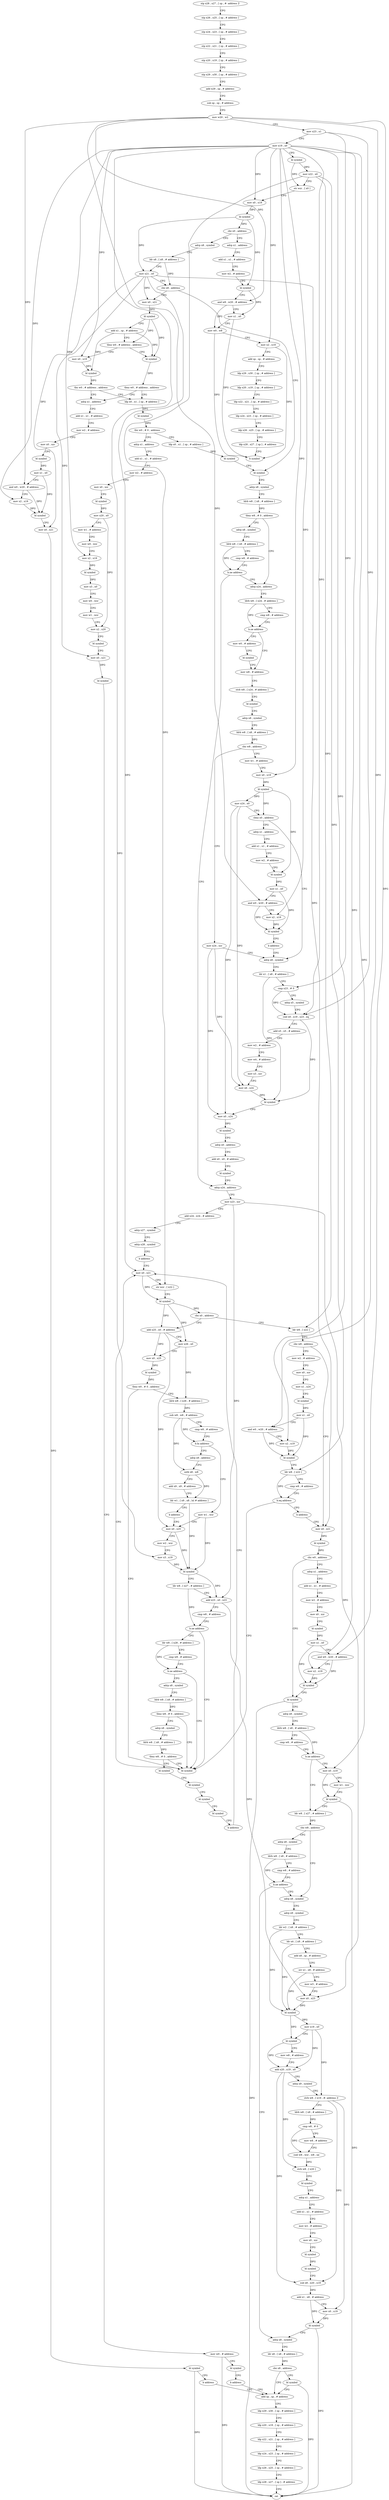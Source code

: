 digraph "func" {
"4215660" [label = "stp x28 , x27 , [ sp , #- address ]!" ]
"4215664" [label = "stp x26 , x25 , [ sp , # address ]" ]
"4215668" [label = "stp x24 , x23 , [ sp , # address ]" ]
"4215672" [label = "stp x22 , x21 , [ sp , # address ]" ]
"4215676" [label = "stp x20 , x19 , [ sp , # address ]" ]
"4215680" [label = "stp x29 , x30 , [ sp , # address ]" ]
"4215684" [label = "add x29 , sp , # address" ]
"4215688" [label = "sub sp , sp , # address" ]
"4215692" [label = "mov w20 , w2" ]
"4215696" [label = "mov x23 , x1" ]
"4215700" [label = "mov x19 , x0" ]
"4215704" [label = "bl symbol" ]
"4215708" [label = "mov x22 , x0" ]
"4215712" [label = "str wzr , [ x0 ]" ]
"4215716" [label = "mov x0 , x19" ]
"4215720" [label = "bl symbol" ]
"4215724" [label = "cbz x0 , address" ]
"4215860" [label = "adrp x1 , address" ]
"4215728" [label = "adrp x8 , symbol" ]
"4215864" [label = "add x1 , x1 , # address" ]
"4215868" [label = "mov w2 , # address" ]
"4215872" [label = "bl symbol" ]
"4215876" [label = "and w8 , w20 , # address" ]
"4215880" [label = "mov x1 , x0" ]
"4215884" [label = "mov w0 , w8" ]
"4215888" [label = "mov x2 , x19" ]
"4215892" [label = "add sp , sp , # address" ]
"4215896" [label = "ldp x29 , x30 , [ sp , # address ]" ]
"4215900" [label = "ldp x20 , x19 , [ sp , # address ]" ]
"4215904" [label = "ldp x22 , x21 , [ sp , # address ]" ]
"4215908" [label = "ldp x24 , x23 , [ sp , # address ]" ]
"4215912" [label = "ldp x26 , x25 , [ sp , # address ]" ]
"4215916" [label = "ldp x28 , x27 , [ sp ] , # address" ]
"4215920" [label = "b symbol" ]
"4215732" [label = "ldr x8 , [ x8 , # address ]" ]
"4215736" [label = "mov x21 , x0" ]
"4215740" [label = "cbz x8 , address" ]
"4215992" [label = "bl symbol" ]
"4215744" [label = "mov x0 , x21" ]
"4215996" [label = "adrp x8 , symbol" ]
"4216000" [label = "ldrb w8 , [ x8 , # address ]" ]
"4216004" [label = "tbnz w8 , # 0 , address" ]
"4216024" [label = "adrp x24 , address" ]
"4216008" [label = "adrp x8 , symbol" ]
"4215748" [label = "bl symbol" ]
"4215752" [label = "add x1 , sp , # address" ]
"4215756" [label = "tbnz w0 , # address , address" ]
"4215924" [label = "mov x0 , x19" ]
"4215760" [label = "bl symbol" ]
"4216028" [label = "ldrb w8 , [ x24 , # address ]" ]
"4216032" [label = "cmp w8 , # address" ]
"4216036" [label = "b.ne address" ]
"4216048" [label = "mov w8 , # address" ]
"4216040" [label = "mov w0 , # address" ]
"4216012" [label = "ldrb w8 , [ x8 , # address ]" ]
"4216016" [label = "cmp w8 , # address" ]
"4216020" [label = "b.ne address" ]
"4216196" [label = "adrp x24 , address" ]
"4215928" [label = "bl symbol" ]
"4215932" [label = "tbz w0 , # address , address" ]
"4215768" [label = "ldp x0 , x1 , [ sp , # address ]" ]
"4215936" [label = "adrp x1 , address" ]
"4215764" [label = "tbnz w0 , # address , address" ]
"4216052" [label = "strb w8 , [ x24 , # address ]" ]
"4216056" [label = "bl symbol" ]
"4216060" [label = "adrp x8 , symbol" ]
"4216064" [label = "ldrb w8 , [ x8 , # address ]" ]
"4216068" [label = "cbz w8 , address" ]
"4216128" [label = "mov x24 , xzr" ]
"4216072" [label = "mov w1 , # address" ]
"4216044" [label = "bl symbol" ]
"4216200" [label = "mov x23 , xzr" ]
"4216204" [label = "add x24 , x24 , # address" ]
"4216208" [label = "adrp x27 , symbol" ]
"4216212" [label = "adrp x28 , symbol" ]
"4216216" [label = "b address" ]
"4216224" [label = "mov x0 , x21" ]
"4215772" [label = "bl symbol" ]
"4215776" [label = "tbz w0 , # 0 , address" ]
"4215984" [label = "ldp x0 , x1 , [ sp , # address ]" ]
"4215780" [label = "adrp x1 , address" ]
"4215940" [label = "add x1 , x1 , # address" ]
"4215944" [label = "mov w2 , # address" ]
"4215948" [label = "mov x0 , xzr" ]
"4215952" [label = "bl symbol" ]
"4215956" [label = "mov x1 , x0" ]
"4215960" [label = "and w0 , w20 , # address" ]
"4215964" [label = "mov x2 , x19" ]
"4215968" [label = "bl symbol" ]
"4215972" [label = "mov x0 , x21" ]
"4215976" [label = "bl symbol" ]
"4215980" [label = "b address" ]
"4216688" [label = "add sp , sp , # address" ]
"4216132" [label = "adrp x8 , symbol" ]
"4216076" [label = "mov x0 , x19" ]
"4216080" [label = "bl symbol" ]
"4216084" [label = "mov x24 , x0" ]
"4216088" [label = "cbnz x0 , address" ]
"4216092" [label = "adrp x1 , address" ]
"4216228" [label = "str wzr , [ x22 ]" ]
"4216232" [label = "bl symbol" ]
"4216236" [label = "cbz x0 , address" ]
"4216296" [label = "ldr w8 , [ x22 ]" ]
"4216240" [label = "add x25 , x0 , # address" ]
"4215988" [label = "bl symbol" ]
"4215784" [label = "add x1 , x1 , # address" ]
"4215788" [label = "mov w2 , # address" ]
"4215792" [label = "mov x0 , xzr" ]
"4215796" [label = "bl symbol" ]
"4215800" [label = "mov x20 , x0" ]
"4215804" [label = "mov w1 , # address" ]
"4215808" [label = "mov w0 , wzr" ]
"4215812" [label = "mov x2 , x19" ]
"4215816" [label = "bl symbol" ]
"4215820" [label = "mov x3 , x0" ]
"4215824" [label = "mov w0 , wzr" ]
"4215828" [label = "mov w1 , wzr" ]
"4215832" [label = "mov x2 , x20" ]
"4215836" [label = "bl symbol" ]
"4215840" [label = "mov x0 , x21" ]
"4215844" [label = "bl symbol" ]
"4215848" [label = "mov w0 , # address" ]
"4215852" [label = "bl symbol" ]
"4215856" [label = "b address" ]
"4216692" [label = "ldp x29 , x30 , [ sp , # address ]" ]
"4216696" [label = "ldp x20 , x19 , [ sp , # address ]" ]
"4216700" [label = "ldp x22 , x21 , [ sp , # address ]" ]
"4216704" [label = "ldp x24 , x23 , [ sp , # address ]" ]
"4216708" [label = "ldp x26 , x25 , [ sp , # address ]" ]
"4216712" [label = "ldp x28 , x27 , [ sp ] , # address" ]
"4216716" [label = "ret" ]
"4216136" [label = "ldr x1 , [ x8 , # address ]" ]
"4216140" [label = "cmp x23 , # 0" ]
"4216144" [label = "adrp x5 , symbol" ]
"4216148" [label = "csel x0 , x19 , x23 , eq" ]
"4216152" [label = "add x5 , x5 , # address" ]
"4216156" [label = "mov w2 , # address" ]
"4216160" [label = "mov w4 , # address" ]
"4216164" [label = "mov x3 , xzr" ]
"4216168" [label = "mov x6 , x24" ]
"4216172" [label = "bl symbol" ]
"4216176" [label = "mov x0 , x24" ]
"4216180" [label = "bl symbol" ]
"4216184" [label = "adrp x0 , address" ]
"4216188" [label = "add x0 , x0 , # address" ]
"4216192" [label = "bl symbol" ]
"4216096" [label = "add x1 , x1 , # address" ]
"4216100" [label = "mov w2 , # address" ]
"4216104" [label = "bl symbol" ]
"4216108" [label = "mov x1 , x0" ]
"4216112" [label = "and w0 , w20 , # address" ]
"4216116" [label = "mov x2 , x19" ]
"4216120" [label = "bl symbol" ]
"4216124" [label = "b address" ]
"4216300" [label = "cbz w8 , address" ]
"4216444" [label = "mov x0 , x21" ]
"4216304" [label = "mov w2 , # address" ]
"4216244" [label = "mov x26 , x0" ]
"4216248" [label = "mov x0 , x25" ]
"4216252" [label = "bl symbol" ]
"4216256" [label = "tbnz w0 , # 0 , address" ]
"4216220" [label = "bl symbol" ]
"4216260" [label = "ldrb w8 , [ x26 , # address ]" ]
"4216448" [label = "bl symbol" ]
"4216452" [label = "cbz w0 , address" ]
"4216492" [label = "bl symbol" ]
"4216456" [label = "adrp x1 , address" ]
"4216308" [label = "mov x0 , xzr" ]
"4216312" [label = "mov x1 , x24" ]
"4216316" [label = "bl symbol" ]
"4216320" [label = "mov x1 , x0" ]
"4216324" [label = "and w0 , w20 , # address" ]
"4216328" [label = "mov x2 , x19" ]
"4216332" [label = "bl symbol" ]
"4216336" [label = "ldr w8 , [ x22 ]" ]
"4216340" [label = "cmp w8 , # address" ]
"4216344" [label = "b.eq address" ]
"4216348" [label = "b address" ]
"4216264" [label = "sub w8 , w8 , # address" ]
"4216268" [label = "cmp w8 , # address" ]
"4216272" [label = "b.hi address" ]
"4216352" [label = "mov w1 , wzr" ]
"4216276" [label = "adrp x9 , address" ]
"4216496" [label = "adrp x8 , symbol" ]
"4216500" [label = "ldrb w8 , [ x8 , # address ]" ]
"4216504" [label = "cmp w8 , # address" ]
"4216508" [label = "b.ne address" ]
"4216524" [label = "ldr w8 , [ x27 , # address ]" ]
"4216512" [label = "mov x0 , x19" ]
"4216460" [label = "add x1 , x1 , # address" ]
"4216464" [label = "mov w2 , # address" ]
"4216468" [label = "mov x0 , xzr" ]
"4216472" [label = "bl symbol" ]
"4216476" [label = "mov x1 , x0" ]
"4216480" [label = "and w0 , w20 , # address" ]
"4216484" [label = "mov x2 , x19" ]
"4216488" [label = "bl symbol" ]
"4216356" [label = "mov x0 , x25" ]
"4216280" [label = "sxtb x8 , w8" ]
"4216284" [label = "add x9 , x9 , # address" ]
"4216288" [label = "ldr w1 , [ x9 , x8 , lsl # address ]" ]
"4216292" [label = "b address" ]
"4216528" [label = "cbz w8 , address" ]
"4216548" [label = "adrp x8 , symbol" ]
"4216532" [label = "adrp x8 , symbol" ]
"4216516" [label = "mov w1 , wzr" ]
"4216520" [label = "bl symbol" ]
"4216388" [label = "ldr w8 , [ x28 , # address ]" ]
"4216392" [label = "cmp w8 , # address" ]
"4216396" [label = "b.ne address" ]
"4216400" [label = "adrp x8 , symbol" ]
"4216360" [label = "mov w2 , wzr" ]
"4216364" [label = "mov x3 , x19" ]
"4216368" [label = "bl symbol" ]
"4216372" [label = "ldr w8 , [ x27 , # address ]" ]
"4216376" [label = "add x23 , x0 , x23" ]
"4216380" [label = "cmp w8 , # address" ]
"4216384" [label = "b.ne address" ]
"4216552" [label = "adrp x9 , symbol" ]
"4216556" [label = "ldr w2 , [ x8 , # address ]" ]
"4216560" [label = "ldr x4 , [ x9 , # address ]" ]
"4216564" [label = "add x8 , sp , # address" ]
"4216568" [label = "orr x1 , x8 , # address" ]
"4216572" [label = "mov w3 , # address" ]
"4216576" [label = "mov x0 , x23" ]
"4216580" [label = "bl symbol" ]
"4216584" [label = "mov x19 , x0" ]
"4216588" [label = "bl symbol" ]
"4216592" [label = "mov w8 , # address" ]
"4216596" [label = "add x20 , x19 , x0" ]
"4216600" [label = "adrp x9 , symbol" ]
"4216604" [label = "strb w8 , [ x19 , #- address ]!" ]
"4216608" [label = "ldrb w8 , [ x9 , # address ]" ]
"4216612" [label = "cmp w8 , # 0" ]
"4216616" [label = "mov w8 , # address" ]
"4216620" [label = "csel w8 , wzr , w8 , ne" ]
"4216624" [label = "strb w8 , [ x20 ]" ]
"4216628" [label = "bl symbol" ]
"4216632" [label = "adrp x1 , address" ]
"4216636" [label = "add x1 , x1 , # address" ]
"4216640" [label = "mov w2 , # address" ]
"4216644" [label = "mov x0 , xzr" ]
"4216648" [label = "bl symbol" ]
"4216652" [label = "bl symbol" ]
"4216656" [label = "sub x8 , x20 , x19" ]
"4216660" [label = "add x1 , x8 , # address" ]
"4216664" [label = "mov x0 , x19" ]
"4216668" [label = "bl symbol" ]
"4216672" [label = "adrp x8 , symbol" ]
"4216536" [label = "ldrb w8 , [ x8 , # address ]" ]
"4216540" [label = "cmp w8 , # address" ]
"4216544" [label = "b.ne address" ]
"4216404" [label = "ldrb w8 , [ x8 , # address ]" ]
"4216408" [label = "tbnz w8 , # 0 , address" ]
"4216412" [label = "adrp x8 , symbol" ]
"4216684" [label = "bl symbol" ]
"4216676" [label = "ldr x8 , [ x8 , # address ]" ]
"4216680" [label = "cbz x8 , address" ]
"4216416" [label = "ldrb w8 , [ x8 , # address ]" ]
"4216420" [label = "tbnz w8 , # 0 , address" ]
"4216424" [label = "bl symbol" ]
"4216428" [label = "bl symbol" ]
"4216432" [label = "bl symbol" ]
"4216436" [label = "bl symbol" ]
"4216440" [label = "b address" ]
"4215660" -> "4215664" [ label = "CFG" ]
"4215664" -> "4215668" [ label = "CFG" ]
"4215668" -> "4215672" [ label = "CFG" ]
"4215672" -> "4215676" [ label = "CFG" ]
"4215676" -> "4215680" [ label = "CFG" ]
"4215680" -> "4215684" [ label = "CFG" ]
"4215684" -> "4215688" [ label = "CFG" ]
"4215688" -> "4215692" [ label = "CFG" ]
"4215692" -> "4215696" [ label = "CFG" ]
"4215692" -> "4215876" [ label = "DFG" ]
"4215692" -> "4215960" [ label = "DFG" ]
"4215692" -> "4216112" [ label = "DFG" ]
"4215692" -> "4216324" [ label = "DFG" ]
"4215692" -> "4216480" [ label = "DFG" ]
"4215696" -> "4215700" [ label = "CFG" ]
"4215696" -> "4216140" [ label = "DFG" ]
"4215696" -> "4216148" [ label = "DFG" ]
"4215700" -> "4215704" [ label = "CFG" ]
"4215700" -> "4215716" [ label = "DFG" ]
"4215700" -> "4215888" [ label = "DFG" ]
"4215700" -> "4215924" [ label = "DFG" ]
"4215700" -> "4215964" [ label = "DFG" ]
"4215700" -> "4216076" [ label = "DFG" ]
"4215700" -> "4215812" [ label = "DFG" ]
"4215700" -> "4216116" [ label = "DFG" ]
"4215700" -> "4216148" [ label = "DFG" ]
"4215700" -> "4216328" [ label = "DFG" ]
"4215700" -> "4216484" [ label = "DFG" ]
"4215700" -> "4216512" [ label = "DFG" ]
"4215700" -> "4216364" [ label = "DFG" ]
"4215704" -> "4215708" [ label = "DFG" ]
"4215704" -> "4215712" [ label = "DFG" ]
"4215708" -> "4215712" [ label = "CFG" ]
"4215708" -> "4216228" [ label = "DFG" ]
"4215708" -> "4216296" [ label = "DFG" ]
"4215708" -> "4216336" [ label = "DFG" ]
"4215712" -> "4215716" [ label = "CFG" ]
"4215716" -> "4215720" [ label = "DFG" ]
"4215720" -> "4215724" [ label = "DFG" ]
"4215720" -> "4215872" [ label = "DFG" ]
"4215720" -> "4215736" [ label = "DFG" ]
"4215724" -> "4215860" [ label = "CFG" ]
"4215724" -> "4215728" [ label = "CFG" ]
"4215860" -> "4215864" [ label = "CFG" ]
"4215728" -> "4215732" [ label = "CFG" ]
"4215864" -> "4215868" [ label = "CFG" ]
"4215868" -> "4215872" [ label = "CFG" ]
"4215872" -> "4215876" [ label = "CFG" ]
"4215872" -> "4215880" [ label = "DFG" ]
"4215876" -> "4215880" [ label = "CFG" ]
"4215876" -> "4215884" [ label = "DFG" ]
"4215880" -> "4215884" [ label = "CFG" ]
"4215880" -> "4215920" [ label = "DFG" ]
"4215884" -> "4215888" [ label = "CFG" ]
"4215884" -> "4215920" [ label = "DFG" ]
"4215888" -> "4215892" [ label = "CFG" ]
"4215888" -> "4215920" [ label = "DFG" ]
"4215892" -> "4215896" [ label = "CFG" ]
"4215896" -> "4215900" [ label = "CFG" ]
"4215900" -> "4215904" [ label = "CFG" ]
"4215904" -> "4215908" [ label = "CFG" ]
"4215908" -> "4215912" [ label = "CFG" ]
"4215912" -> "4215916" [ label = "CFG" ]
"4215916" -> "4215920" [ label = "CFG" ]
"4215732" -> "4215736" [ label = "CFG" ]
"4215732" -> "4215740" [ label = "DFG" ]
"4215736" -> "4215740" [ label = "CFG" ]
"4215736" -> "4215744" [ label = "DFG" ]
"4215736" -> "4215972" [ label = "DFG" ]
"4215736" -> "4216224" [ label = "DFG" ]
"4215736" -> "4215840" [ label = "DFG" ]
"4215736" -> "4216444" [ label = "DFG" ]
"4215740" -> "4215992" [ label = "CFG" ]
"4215740" -> "4215744" [ label = "CFG" ]
"4215992" -> "4215996" [ label = "CFG" ]
"4215744" -> "4215748" [ label = "DFG" ]
"4215996" -> "4216000" [ label = "CFG" ]
"4216000" -> "4216004" [ label = "DFG" ]
"4216004" -> "4216024" [ label = "CFG" ]
"4216004" -> "4216008" [ label = "CFG" ]
"4216024" -> "4216028" [ label = "CFG" ]
"4216008" -> "4216012" [ label = "CFG" ]
"4215748" -> "4215752" [ label = "CFG" ]
"4215748" -> "4215756" [ label = "DFG" ]
"4215748" -> "4215760" [ label = "DFG" ]
"4215752" -> "4215756" [ label = "CFG" ]
"4215752" -> "4215928" [ label = "DFG" ]
"4215752" -> "4215760" [ label = "DFG" ]
"4215756" -> "4215924" [ label = "CFG" ]
"4215756" -> "4215760" [ label = "CFG" ]
"4215924" -> "4215928" [ label = "DFG" ]
"4215760" -> "4215764" [ label = "DFG" ]
"4216028" -> "4216032" [ label = "CFG" ]
"4216028" -> "4216036" [ label = "DFG" ]
"4216032" -> "4216036" [ label = "CFG" ]
"4216036" -> "4216048" [ label = "CFG" ]
"4216036" -> "4216040" [ label = "CFG" ]
"4216048" -> "4216052" [ label = "CFG" ]
"4216040" -> "4216044" [ label = "CFG" ]
"4216012" -> "4216016" [ label = "CFG" ]
"4216012" -> "4216020" [ label = "DFG" ]
"4216016" -> "4216020" [ label = "CFG" ]
"4216020" -> "4216196" [ label = "CFG" ]
"4216020" -> "4216024" [ label = "CFG" ]
"4216196" -> "4216200" [ label = "CFG" ]
"4215928" -> "4215932" [ label = "DFG" ]
"4215932" -> "4215768" [ label = "CFG" ]
"4215932" -> "4215936" [ label = "CFG" ]
"4215768" -> "4215772" [ label = "DFG" ]
"4215936" -> "4215940" [ label = "CFG" ]
"4215764" -> "4215936" [ label = "CFG" ]
"4215764" -> "4215768" [ label = "CFG" ]
"4216052" -> "4216056" [ label = "CFG" ]
"4216056" -> "4216060" [ label = "CFG" ]
"4216060" -> "4216064" [ label = "CFG" ]
"4216064" -> "4216068" [ label = "DFG" ]
"4216068" -> "4216128" [ label = "CFG" ]
"4216068" -> "4216072" [ label = "CFG" ]
"4216128" -> "4216132" [ label = "CFG" ]
"4216128" -> "4216168" [ label = "DFG" ]
"4216128" -> "4216176" [ label = "DFG" ]
"4216072" -> "4216076" [ label = "CFG" ]
"4216044" -> "4216048" [ label = "CFG" ]
"4216200" -> "4216204" [ label = "CFG" ]
"4216200" -> "4216376" [ label = "DFG" ]
"4216200" -> "4216576" [ label = "DFG" ]
"4216204" -> "4216208" [ label = "CFG" ]
"4216208" -> "4216212" [ label = "CFG" ]
"4216212" -> "4216216" [ label = "CFG" ]
"4216216" -> "4216224" [ label = "CFG" ]
"4216224" -> "4216228" [ label = "CFG" ]
"4216224" -> "4216232" [ label = "DFG" ]
"4215772" -> "4215776" [ label = "DFG" ]
"4215776" -> "4215984" [ label = "CFG" ]
"4215776" -> "4215780" [ label = "CFG" ]
"4215984" -> "4215988" [ label = "DFG" ]
"4215780" -> "4215784" [ label = "CFG" ]
"4215940" -> "4215944" [ label = "CFG" ]
"4215944" -> "4215948" [ label = "CFG" ]
"4215948" -> "4215952" [ label = "CFG" ]
"4215952" -> "4215956" [ label = "DFG" ]
"4215956" -> "4215960" [ label = "CFG" ]
"4215956" -> "4215968" [ label = "DFG" ]
"4215960" -> "4215964" [ label = "CFG" ]
"4215960" -> "4215968" [ label = "DFG" ]
"4215964" -> "4215968" [ label = "DFG" ]
"4215968" -> "4215972" [ label = "CFG" ]
"4215972" -> "4215976" [ label = "DFG" ]
"4215976" -> "4215980" [ label = "CFG" ]
"4215976" -> "4216716" [ label = "DFG" ]
"4215980" -> "4216688" [ label = "CFG" ]
"4216688" -> "4216692" [ label = "CFG" ]
"4216132" -> "4216136" [ label = "CFG" ]
"4216076" -> "4216080" [ label = "DFG" ]
"4216080" -> "4216084" [ label = "DFG" ]
"4216080" -> "4216088" [ label = "DFG" ]
"4216080" -> "4216104" [ label = "DFG" ]
"4216084" -> "4216088" [ label = "CFG" ]
"4216084" -> "4216168" [ label = "DFG" ]
"4216084" -> "4216176" [ label = "DFG" ]
"4216088" -> "4216132" [ label = "CFG" ]
"4216088" -> "4216092" [ label = "CFG" ]
"4216092" -> "4216096" [ label = "CFG" ]
"4216228" -> "4216232" [ label = "CFG" ]
"4216232" -> "4216236" [ label = "DFG" ]
"4216232" -> "4216240" [ label = "DFG" ]
"4216232" -> "4216244" [ label = "DFG" ]
"4216236" -> "4216296" [ label = "CFG" ]
"4216236" -> "4216240" [ label = "CFG" ]
"4216296" -> "4216300" [ label = "DFG" ]
"4216240" -> "4216244" [ label = "CFG" ]
"4216240" -> "4216248" [ label = "DFG" ]
"4216240" -> "4216356" [ label = "DFG" ]
"4215988" -> "4215992" [ label = "CFG" ]
"4215784" -> "4215788" [ label = "CFG" ]
"4215788" -> "4215792" [ label = "CFG" ]
"4215792" -> "4215796" [ label = "CFG" ]
"4215796" -> "4215800" [ label = "DFG" ]
"4215800" -> "4215804" [ label = "CFG" ]
"4215800" -> "4215832" [ label = "DFG" ]
"4215804" -> "4215808" [ label = "CFG" ]
"4215808" -> "4215812" [ label = "CFG" ]
"4215812" -> "4215816" [ label = "DFG" ]
"4215816" -> "4215820" [ label = "DFG" ]
"4215820" -> "4215824" [ label = "CFG" ]
"4215824" -> "4215828" [ label = "CFG" ]
"4215828" -> "4215832" [ label = "CFG" ]
"4215832" -> "4215836" [ label = "CFG" ]
"4215836" -> "4215840" [ label = "CFG" ]
"4215840" -> "4215844" [ label = "DFG" ]
"4215844" -> "4215848" [ label = "CFG" ]
"4215848" -> "4215852" [ label = "CFG" ]
"4215848" -> "4216716" [ label = "DFG" ]
"4215852" -> "4215856" [ label = "CFG" ]
"4215856" -> "4216688" [ label = "CFG" ]
"4216692" -> "4216696" [ label = "CFG" ]
"4216696" -> "4216700" [ label = "CFG" ]
"4216700" -> "4216704" [ label = "CFG" ]
"4216704" -> "4216708" [ label = "CFG" ]
"4216708" -> "4216712" [ label = "CFG" ]
"4216712" -> "4216716" [ label = "CFG" ]
"4216136" -> "4216140" [ label = "CFG" ]
"4216136" -> "4216172" [ label = "DFG" ]
"4216140" -> "4216144" [ label = "CFG" ]
"4216140" -> "4216148" [ label = "DFG" ]
"4216144" -> "4216148" [ label = "CFG" ]
"4216148" -> "4216152" [ label = "CFG" ]
"4216148" -> "4216172" [ label = "DFG" ]
"4216152" -> "4216156" [ label = "CFG" ]
"4216156" -> "4216160" [ label = "CFG" ]
"4216160" -> "4216164" [ label = "CFG" ]
"4216164" -> "4216168" [ label = "CFG" ]
"4216168" -> "4216172" [ label = "DFG" ]
"4216172" -> "4216176" [ label = "CFG" ]
"4216176" -> "4216180" [ label = "DFG" ]
"4216180" -> "4216184" [ label = "CFG" ]
"4216184" -> "4216188" [ label = "CFG" ]
"4216188" -> "4216192" [ label = "CFG" ]
"4216192" -> "4216196" [ label = "CFG" ]
"4216096" -> "4216100" [ label = "CFG" ]
"4216100" -> "4216104" [ label = "CFG" ]
"4216104" -> "4216108" [ label = "DFG" ]
"4216108" -> "4216112" [ label = "CFG" ]
"4216108" -> "4216120" [ label = "DFG" ]
"4216112" -> "4216116" [ label = "CFG" ]
"4216112" -> "4216120" [ label = "DFG" ]
"4216116" -> "4216120" [ label = "DFG" ]
"4216120" -> "4216124" [ label = "CFG" ]
"4216124" -> "4216132" [ label = "CFG" ]
"4216300" -> "4216444" [ label = "CFG" ]
"4216300" -> "4216304" [ label = "CFG" ]
"4216444" -> "4216448" [ label = "DFG" ]
"4216304" -> "4216308" [ label = "CFG" ]
"4216244" -> "4216248" [ label = "CFG" ]
"4216244" -> "4216260" [ label = "DFG" ]
"4216248" -> "4216252" [ label = "DFG" ]
"4216252" -> "4216256" [ label = "DFG" ]
"4216256" -> "4216220" [ label = "CFG" ]
"4216256" -> "4216260" [ label = "CFG" ]
"4216220" -> "4216224" [ label = "CFG" ]
"4216260" -> "4216264" [ label = "DFG" ]
"4216448" -> "4216452" [ label = "DFG" ]
"4216452" -> "4216492" [ label = "CFG" ]
"4216452" -> "4216456" [ label = "CFG" ]
"4216492" -> "4216496" [ label = "CFG" ]
"4216492" -> "4216716" [ label = "DFG" ]
"4216456" -> "4216460" [ label = "CFG" ]
"4216308" -> "4216312" [ label = "CFG" ]
"4216312" -> "4216316" [ label = "CFG" ]
"4216316" -> "4216320" [ label = "DFG" ]
"4216320" -> "4216324" [ label = "CFG" ]
"4216320" -> "4216332" [ label = "DFG" ]
"4216324" -> "4216328" [ label = "CFG" ]
"4216324" -> "4216332" [ label = "DFG" ]
"4216328" -> "4216332" [ label = "DFG" ]
"4216332" -> "4216336" [ label = "CFG" ]
"4216336" -> "4216340" [ label = "CFG" ]
"4216336" -> "4216344" [ label = "DFG" ]
"4216340" -> "4216344" [ label = "CFG" ]
"4216344" -> "4216220" [ label = "CFG" ]
"4216344" -> "4216348" [ label = "CFG" ]
"4216348" -> "4216444" [ label = "CFG" ]
"4216264" -> "4216268" [ label = "CFG" ]
"4216264" -> "4216272" [ label = "DFG" ]
"4216264" -> "4216280" [ label = "DFG" ]
"4216268" -> "4216272" [ label = "CFG" ]
"4216272" -> "4216352" [ label = "CFG" ]
"4216272" -> "4216276" [ label = "CFG" ]
"4216352" -> "4216356" [ label = "CFG" ]
"4216352" -> "4216368" [ label = "DFG" ]
"4216276" -> "4216280" [ label = "CFG" ]
"4216496" -> "4216500" [ label = "CFG" ]
"4216500" -> "4216504" [ label = "CFG" ]
"4216500" -> "4216508" [ label = "DFG" ]
"4216504" -> "4216508" [ label = "CFG" ]
"4216508" -> "4216524" [ label = "CFG" ]
"4216508" -> "4216512" [ label = "CFG" ]
"4216524" -> "4216528" [ label = "DFG" ]
"4216512" -> "4216516" [ label = "CFG" ]
"4216512" -> "4216520" [ label = "DFG" ]
"4216460" -> "4216464" [ label = "CFG" ]
"4216464" -> "4216468" [ label = "CFG" ]
"4216468" -> "4216472" [ label = "CFG" ]
"4216472" -> "4216476" [ label = "DFG" ]
"4216476" -> "4216480" [ label = "CFG" ]
"4216476" -> "4216488" [ label = "DFG" ]
"4216480" -> "4216484" [ label = "CFG" ]
"4216480" -> "4216488" [ label = "DFG" ]
"4216484" -> "4216488" [ label = "DFG" ]
"4216488" -> "4216492" [ label = "CFG" ]
"4216356" -> "4216360" [ label = "CFG" ]
"4216356" -> "4216368" [ label = "DFG" ]
"4216280" -> "4216284" [ label = "CFG" ]
"4216280" -> "4216288" [ label = "DFG" ]
"4216284" -> "4216288" [ label = "CFG" ]
"4216288" -> "4216292" [ label = "CFG" ]
"4216288" -> "4216368" [ label = "DFG" ]
"4216292" -> "4216356" [ label = "CFG" ]
"4216528" -> "4216548" [ label = "CFG" ]
"4216528" -> "4216532" [ label = "CFG" ]
"4216548" -> "4216552" [ label = "CFG" ]
"4216532" -> "4216536" [ label = "CFG" ]
"4216516" -> "4216520" [ label = "CFG" ]
"4216520" -> "4216524" [ label = "CFG" ]
"4216520" -> "4216716" [ label = "DFG" ]
"4216388" -> "4216392" [ label = "CFG" ]
"4216388" -> "4216396" [ label = "DFG" ]
"4216392" -> "4216396" [ label = "CFG" ]
"4216396" -> "4216220" [ label = "CFG" ]
"4216396" -> "4216400" [ label = "CFG" ]
"4216400" -> "4216404" [ label = "CFG" ]
"4216360" -> "4216364" [ label = "CFG" ]
"4216364" -> "4216368" [ label = "DFG" ]
"4216368" -> "4216372" [ label = "CFG" ]
"4216368" -> "4216376" [ label = "DFG" ]
"4216372" -> "4216376" [ label = "CFG" ]
"4216372" -> "4216384" [ label = "DFG" ]
"4216376" -> "4216380" [ label = "CFG" ]
"4216376" -> "4216576" [ label = "DFG" ]
"4216380" -> "4216384" [ label = "CFG" ]
"4216384" -> "4216220" [ label = "CFG" ]
"4216384" -> "4216388" [ label = "CFG" ]
"4216552" -> "4216556" [ label = "CFG" ]
"4216556" -> "4216560" [ label = "CFG" ]
"4216556" -> "4216580" [ label = "DFG" ]
"4216560" -> "4216564" [ label = "CFG" ]
"4216560" -> "4216580" [ label = "DFG" ]
"4216564" -> "4216568" [ label = "CFG" ]
"4216568" -> "4216572" [ label = "CFG" ]
"4216568" -> "4216580" [ label = "DFG" ]
"4216572" -> "4216576" [ label = "CFG" ]
"4216576" -> "4216580" [ label = "DFG" ]
"4216580" -> "4216584" [ label = "DFG" ]
"4216580" -> "4216588" [ label = "DFG" ]
"4216584" -> "4216588" [ label = "CFG" ]
"4216584" -> "4216596" [ label = "DFG" ]
"4216584" -> "4216604" [ label = "DFG" ]
"4216588" -> "4216592" [ label = "CFG" ]
"4216588" -> "4216596" [ label = "DFG" ]
"4216592" -> "4216596" [ label = "CFG" ]
"4216596" -> "4216600" [ label = "CFG" ]
"4216596" -> "4216624" [ label = "DFG" ]
"4216596" -> "4216656" [ label = "DFG" ]
"4216600" -> "4216604" [ label = "CFG" ]
"4216604" -> "4216608" [ label = "CFG" ]
"4216604" -> "4216656" [ label = "DFG" ]
"4216604" -> "4216664" [ label = "DFG" ]
"4216608" -> "4216612" [ label = "DFG" ]
"4216612" -> "4216616" [ label = "CFG" ]
"4216612" -> "4216620" [ label = "DFG" ]
"4216616" -> "4216620" [ label = "CFG" ]
"4216620" -> "4216624" [ label = "DFG" ]
"4216624" -> "4216628" [ label = "CFG" ]
"4216628" -> "4216632" [ label = "CFG" ]
"4216632" -> "4216636" [ label = "CFG" ]
"4216636" -> "4216640" [ label = "CFG" ]
"4216640" -> "4216644" [ label = "CFG" ]
"4216644" -> "4216648" [ label = "CFG" ]
"4216648" -> "4216652" [ label = "DFG" ]
"4216652" -> "4216656" [ label = "CFG" ]
"4216656" -> "4216660" [ label = "DFG" ]
"4216660" -> "4216664" [ label = "CFG" ]
"4216660" -> "4216668" [ label = "DFG" ]
"4216664" -> "4216668" [ label = "DFG" ]
"4216668" -> "4216672" [ label = "CFG" ]
"4216668" -> "4216716" [ label = "DFG" ]
"4216672" -> "4216676" [ label = "CFG" ]
"4216536" -> "4216540" [ label = "CFG" ]
"4216536" -> "4216544" [ label = "DFG" ]
"4216540" -> "4216544" [ label = "CFG" ]
"4216544" -> "4216672" [ label = "CFG" ]
"4216544" -> "4216548" [ label = "CFG" ]
"4216404" -> "4216408" [ label = "DFG" ]
"4216408" -> "4216220" [ label = "CFG" ]
"4216408" -> "4216412" [ label = "CFG" ]
"4216412" -> "4216416" [ label = "CFG" ]
"4216684" -> "4216688" [ label = "CFG" ]
"4216684" -> "4216716" [ label = "DFG" ]
"4216676" -> "4216680" [ label = "DFG" ]
"4216680" -> "4216688" [ label = "CFG" ]
"4216680" -> "4216684" [ label = "CFG" ]
"4216416" -> "4216420" [ label = "DFG" ]
"4216420" -> "4216220" [ label = "CFG" ]
"4216420" -> "4216424" [ label = "CFG" ]
"4216424" -> "4216428" [ label = "CFG" ]
"4216428" -> "4216432" [ label = "CFG" ]
"4216432" -> "4216436" [ label = "CFG" ]
"4216436" -> "4216440" [ label = "CFG" ]
"4216440" -> "4216224" [ label = "CFG" ]
}
